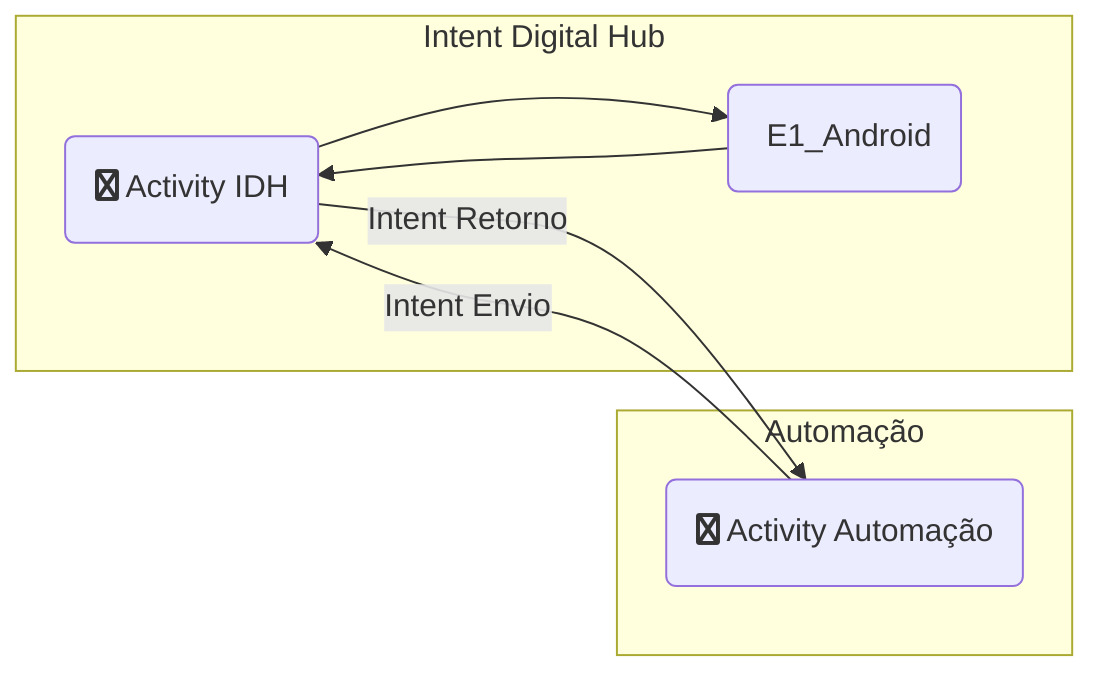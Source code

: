 flowchart LR
    subgraph idh [Intent Digital Hub]
        direction TB
        a2(fa:fa-android Activity IDH)
        e1(fa:fa-file-code-o E1_Android)
    end
    subgraph aut [Automação]
        a1(fa:fa-android Activity Automação)
    end
    a2 --> e1
    a1 -->| Intent Envio | a2
    a2 -->| Intent Retorno | a1
    e1 --> a2
    class a1,a2,e1 mOp
    class idh,aut msubgraph